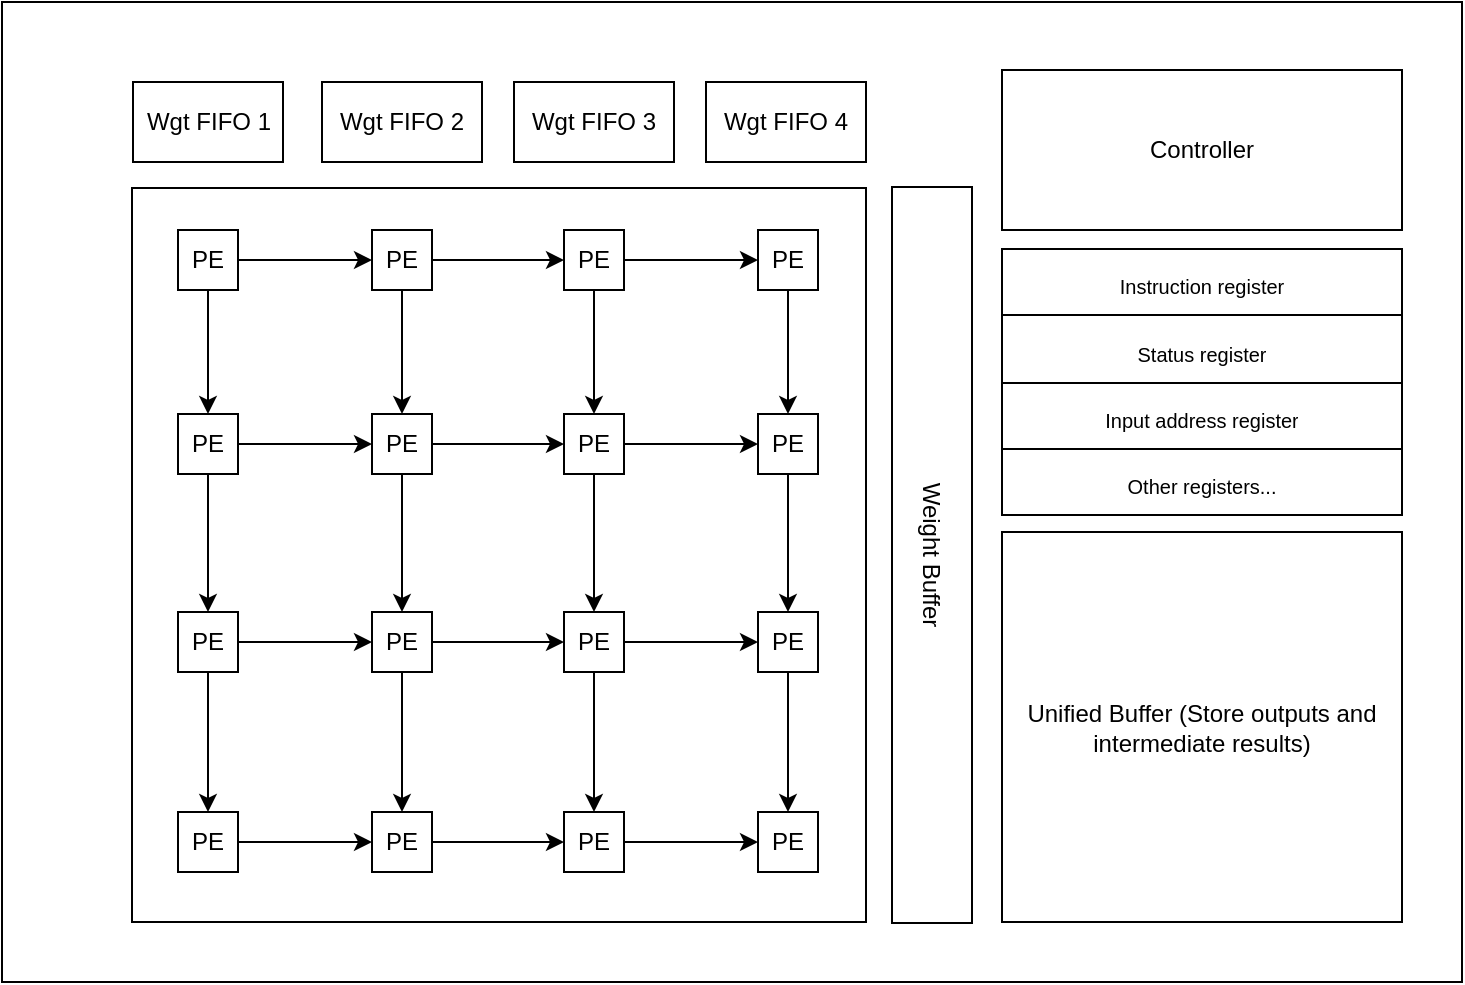 <mxfile version="23.1.2" type="github">
  <diagram name="Page-1" id="kObWJj5i_zT9LaBl0vDd">
    <mxGraphModel dx="1587" dy="1135" grid="1" gridSize="10" guides="1" tooltips="1" connect="1" arrows="1" fold="1" page="1" pageScale="1" pageWidth="850" pageHeight="1100" math="0" shadow="0">
      <root>
        <mxCell id="0" />
        <mxCell id="1" parent="0" />
        <mxCell id="RmzyCrjycOw2henDT9Kv-1" value="" style="rounded=0;whiteSpace=wrap;html=1;" vertex="1" parent="1">
          <mxGeometry x="-10" y="60" width="730" height="490" as="geometry" />
        </mxCell>
        <mxCell id="RmzyCrjycOw2henDT9Kv-2" value="" style="whiteSpace=wrap;html=1;aspect=fixed;shadow=0;" vertex="1" parent="1">
          <mxGeometry x="55" y="153" width="367" height="367" as="geometry" />
        </mxCell>
        <mxCell id="RmzyCrjycOw2henDT9Kv-3" value="PE" style="whiteSpace=wrap;html=1;aspect=fixed;" vertex="1" parent="1">
          <mxGeometry x="368" y="465" width="30" height="30" as="geometry" />
        </mxCell>
        <mxCell id="RmzyCrjycOw2henDT9Kv-4" style="edgeStyle=orthogonalEdgeStyle;rounded=0;orthogonalLoop=1;jettySize=auto;html=1;entryX=0;entryY=0.5;entryDx=0;entryDy=0;" edge="1" parent="1" source="RmzyCrjycOw2henDT9Kv-5" target="RmzyCrjycOw2henDT9Kv-3">
          <mxGeometry relative="1" as="geometry" />
        </mxCell>
        <mxCell id="RmzyCrjycOw2henDT9Kv-5" value="PE" style="whiteSpace=wrap;html=1;aspect=fixed;" vertex="1" parent="1">
          <mxGeometry x="271" y="465" width="30" height="30" as="geometry" />
        </mxCell>
        <mxCell id="RmzyCrjycOw2henDT9Kv-6" style="edgeStyle=orthogonalEdgeStyle;rounded=0;orthogonalLoop=1;jettySize=auto;html=1;entryX=0;entryY=0.5;entryDx=0;entryDy=0;" edge="1" parent="1" source="RmzyCrjycOw2henDT9Kv-7" target="RmzyCrjycOw2henDT9Kv-5">
          <mxGeometry relative="1" as="geometry" />
        </mxCell>
        <mxCell id="RmzyCrjycOw2henDT9Kv-7" value="PE" style="whiteSpace=wrap;html=1;aspect=fixed;" vertex="1" parent="1">
          <mxGeometry x="175" y="465" width="30" height="30" as="geometry" />
        </mxCell>
        <mxCell id="RmzyCrjycOw2henDT9Kv-8" style="edgeStyle=orthogonalEdgeStyle;rounded=0;orthogonalLoop=1;jettySize=auto;html=1;entryX=0;entryY=0.5;entryDx=0;entryDy=0;" edge="1" parent="1" source="RmzyCrjycOw2henDT9Kv-9" target="RmzyCrjycOw2henDT9Kv-7">
          <mxGeometry relative="1" as="geometry" />
        </mxCell>
        <mxCell id="RmzyCrjycOw2henDT9Kv-9" value="PE" style="whiteSpace=wrap;html=1;aspect=fixed;" vertex="1" parent="1">
          <mxGeometry x="78" y="465" width="30" height="30" as="geometry" />
        </mxCell>
        <mxCell id="RmzyCrjycOw2henDT9Kv-10" style="edgeStyle=orthogonalEdgeStyle;rounded=0;orthogonalLoop=1;jettySize=auto;html=1;" edge="1" parent="1" source="RmzyCrjycOw2henDT9Kv-12" target="RmzyCrjycOw2henDT9Kv-15">
          <mxGeometry relative="1" as="geometry" />
        </mxCell>
        <mxCell id="RmzyCrjycOw2henDT9Kv-11" style="edgeStyle=orthogonalEdgeStyle;rounded=0;orthogonalLoop=1;jettySize=auto;html=1;entryX=0.5;entryY=0;entryDx=0;entryDy=0;" edge="1" parent="1" source="RmzyCrjycOw2henDT9Kv-12" target="RmzyCrjycOw2henDT9Kv-9">
          <mxGeometry relative="1" as="geometry" />
        </mxCell>
        <mxCell id="RmzyCrjycOw2henDT9Kv-12" value="PE" style="whiteSpace=wrap;html=1;aspect=fixed;" vertex="1" parent="1">
          <mxGeometry x="78" y="365" width="30" height="30" as="geometry" />
        </mxCell>
        <mxCell id="RmzyCrjycOw2henDT9Kv-13" style="edgeStyle=orthogonalEdgeStyle;rounded=0;orthogonalLoop=1;jettySize=auto;html=1;entryX=0;entryY=0.5;entryDx=0;entryDy=0;" edge="1" parent="1" source="RmzyCrjycOw2henDT9Kv-15" target="RmzyCrjycOw2henDT9Kv-18">
          <mxGeometry relative="1" as="geometry" />
        </mxCell>
        <mxCell id="RmzyCrjycOw2henDT9Kv-14" style="edgeStyle=orthogonalEdgeStyle;rounded=0;orthogonalLoop=1;jettySize=auto;html=1;entryX=0.5;entryY=0;entryDx=0;entryDy=0;" edge="1" parent="1" source="RmzyCrjycOw2henDT9Kv-15" target="RmzyCrjycOw2henDT9Kv-7">
          <mxGeometry relative="1" as="geometry">
            <mxPoint x="190" y="461" as="targetPoint" />
          </mxGeometry>
        </mxCell>
        <mxCell id="RmzyCrjycOw2henDT9Kv-15" value="PE" style="whiteSpace=wrap;html=1;aspect=fixed;" vertex="1" parent="1">
          <mxGeometry x="175" y="365" width="30" height="30" as="geometry" />
        </mxCell>
        <mxCell id="RmzyCrjycOw2henDT9Kv-16" style="edgeStyle=orthogonalEdgeStyle;rounded=0;orthogonalLoop=1;jettySize=auto;html=1;entryX=0;entryY=0.5;entryDx=0;entryDy=0;" edge="1" parent="1" source="RmzyCrjycOw2henDT9Kv-18" target="RmzyCrjycOw2henDT9Kv-20">
          <mxGeometry relative="1" as="geometry" />
        </mxCell>
        <mxCell id="RmzyCrjycOw2henDT9Kv-17" style="edgeStyle=orthogonalEdgeStyle;rounded=0;orthogonalLoop=1;jettySize=auto;html=1;entryX=0.5;entryY=0;entryDx=0;entryDy=0;" edge="1" parent="1" source="RmzyCrjycOw2henDT9Kv-18" target="RmzyCrjycOw2henDT9Kv-5">
          <mxGeometry relative="1" as="geometry" />
        </mxCell>
        <mxCell id="RmzyCrjycOw2henDT9Kv-18" value="PE" style="whiteSpace=wrap;html=1;aspect=fixed;" vertex="1" parent="1">
          <mxGeometry x="271" y="365" width="30" height="30" as="geometry" />
        </mxCell>
        <mxCell id="RmzyCrjycOw2henDT9Kv-19" style="edgeStyle=orthogonalEdgeStyle;rounded=0;orthogonalLoop=1;jettySize=auto;html=1;entryX=0.5;entryY=0;entryDx=0;entryDy=0;" edge="1" parent="1" source="RmzyCrjycOw2henDT9Kv-20" target="RmzyCrjycOw2henDT9Kv-3">
          <mxGeometry relative="1" as="geometry" />
        </mxCell>
        <mxCell id="RmzyCrjycOw2henDT9Kv-20" value="PE" style="whiteSpace=wrap;html=1;aspect=fixed;" vertex="1" parent="1">
          <mxGeometry x="368" y="365" width="30" height="30" as="geometry" />
        </mxCell>
        <mxCell id="RmzyCrjycOw2henDT9Kv-21" style="edgeStyle=orthogonalEdgeStyle;rounded=0;orthogonalLoop=1;jettySize=auto;html=1;" edge="1" parent="1" source="RmzyCrjycOw2henDT9Kv-22" target="RmzyCrjycOw2henDT9Kv-20">
          <mxGeometry relative="1" as="geometry" />
        </mxCell>
        <mxCell id="RmzyCrjycOw2henDT9Kv-22" value="PE" style="whiteSpace=wrap;html=1;aspect=fixed;" vertex="1" parent="1">
          <mxGeometry x="368" y="266" width="30" height="30" as="geometry" />
        </mxCell>
        <mxCell id="RmzyCrjycOw2henDT9Kv-23" style="edgeStyle=orthogonalEdgeStyle;rounded=0;orthogonalLoop=1;jettySize=auto;html=1;entryX=0;entryY=0.5;entryDx=0;entryDy=0;" edge="1" parent="1" source="RmzyCrjycOw2henDT9Kv-25" target="RmzyCrjycOw2henDT9Kv-22">
          <mxGeometry relative="1" as="geometry" />
        </mxCell>
        <mxCell id="RmzyCrjycOw2henDT9Kv-24" style="edgeStyle=orthogonalEdgeStyle;rounded=0;orthogonalLoop=1;jettySize=auto;html=1;" edge="1" parent="1" source="RmzyCrjycOw2henDT9Kv-25" target="RmzyCrjycOw2henDT9Kv-18">
          <mxGeometry relative="1" as="geometry" />
        </mxCell>
        <mxCell id="RmzyCrjycOw2henDT9Kv-25" value="PE" style="whiteSpace=wrap;html=1;aspect=fixed;" vertex="1" parent="1">
          <mxGeometry x="271" y="266" width="30" height="30" as="geometry" />
        </mxCell>
        <mxCell id="RmzyCrjycOw2henDT9Kv-26" style="edgeStyle=orthogonalEdgeStyle;rounded=0;orthogonalLoop=1;jettySize=auto;html=1;entryX=0;entryY=0.5;entryDx=0;entryDy=0;" edge="1" parent="1" source="RmzyCrjycOw2henDT9Kv-28" target="RmzyCrjycOw2henDT9Kv-25">
          <mxGeometry relative="1" as="geometry" />
        </mxCell>
        <mxCell id="RmzyCrjycOw2henDT9Kv-27" style="edgeStyle=orthogonalEdgeStyle;rounded=0;orthogonalLoop=1;jettySize=auto;html=1;entryX=0.5;entryY=0;entryDx=0;entryDy=0;" edge="1" parent="1" source="RmzyCrjycOw2henDT9Kv-28" target="RmzyCrjycOw2henDT9Kv-15">
          <mxGeometry relative="1" as="geometry" />
        </mxCell>
        <mxCell id="RmzyCrjycOw2henDT9Kv-28" value="PE" style="whiteSpace=wrap;html=1;aspect=fixed;" vertex="1" parent="1">
          <mxGeometry x="175" y="266" width="30" height="30" as="geometry" />
        </mxCell>
        <mxCell id="RmzyCrjycOw2henDT9Kv-29" style="edgeStyle=orthogonalEdgeStyle;rounded=0;orthogonalLoop=1;jettySize=auto;html=1;entryX=0;entryY=0.5;entryDx=0;entryDy=0;" edge="1" parent="1" source="RmzyCrjycOw2henDT9Kv-31" target="RmzyCrjycOw2henDT9Kv-28">
          <mxGeometry relative="1" as="geometry" />
        </mxCell>
        <mxCell id="RmzyCrjycOw2henDT9Kv-30" style="edgeStyle=orthogonalEdgeStyle;rounded=0;orthogonalLoop=1;jettySize=auto;html=1;entryX=0.5;entryY=0;entryDx=0;entryDy=0;" edge="1" parent="1" source="RmzyCrjycOw2henDT9Kv-31" target="RmzyCrjycOw2henDT9Kv-12">
          <mxGeometry relative="1" as="geometry" />
        </mxCell>
        <mxCell id="RmzyCrjycOw2henDT9Kv-31" value="PE" style="whiteSpace=wrap;html=1;aspect=fixed;" vertex="1" parent="1">
          <mxGeometry x="78" y="266" width="30" height="30" as="geometry" />
        </mxCell>
        <mxCell id="RmzyCrjycOw2henDT9Kv-32" style="edgeStyle=orthogonalEdgeStyle;rounded=0;orthogonalLoop=1;jettySize=auto;html=1;entryX=0;entryY=0.5;entryDx=0;entryDy=0;" edge="1" parent="1" source="RmzyCrjycOw2henDT9Kv-34" target="RmzyCrjycOw2henDT9Kv-37">
          <mxGeometry relative="1" as="geometry" />
        </mxCell>
        <mxCell id="RmzyCrjycOw2henDT9Kv-33" style="edgeStyle=orthogonalEdgeStyle;rounded=0;orthogonalLoop=1;jettySize=auto;html=1;entryX=0.5;entryY=0;entryDx=0;entryDy=0;" edge="1" parent="1" source="RmzyCrjycOw2henDT9Kv-34" target="RmzyCrjycOw2henDT9Kv-31">
          <mxGeometry relative="1" as="geometry" />
        </mxCell>
        <mxCell id="RmzyCrjycOw2henDT9Kv-34" value="PE" style="whiteSpace=wrap;html=1;aspect=fixed;" vertex="1" parent="1">
          <mxGeometry x="78" y="174" width="30" height="30" as="geometry" />
        </mxCell>
        <mxCell id="RmzyCrjycOw2henDT9Kv-35" style="edgeStyle=orthogonalEdgeStyle;rounded=0;orthogonalLoop=1;jettySize=auto;html=1;entryX=0;entryY=0.5;entryDx=0;entryDy=0;" edge="1" parent="1" source="RmzyCrjycOw2henDT9Kv-37" target="RmzyCrjycOw2henDT9Kv-40">
          <mxGeometry relative="1" as="geometry" />
        </mxCell>
        <mxCell id="RmzyCrjycOw2henDT9Kv-36" style="edgeStyle=orthogonalEdgeStyle;rounded=0;orthogonalLoop=1;jettySize=auto;html=1;entryX=0.5;entryY=0;entryDx=0;entryDy=0;" edge="1" parent="1" source="RmzyCrjycOw2henDT9Kv-37" target="RmzyCrjycOw2henDT9Kv-28">
          <mxGeometry relative="1" as="geometry" />
        </mxCell>
        <mxCell id="RmzyCrjycOw2henDT9Kv-37" value="PE" style="whiteSpace=wrap;html=1;aspect=fixed;" vertex="1" parent="1">
          <mxGeometry x="175" y="174" width="30" height="30" as="geometry" />
        </mxCell>
        <mxCell id="RmzyCrjycOw2henDT9Kv-38" style="edgeStyle=orthogonalEdgeStyle;rounded=0;orthogonalLoop=1;jettySize=auto;html=1;entryX=0;entryY=0.5;entryDx=0;entryDy=0;" edge="1" parent="1" source="RmzyCrjycOw2henDT9Kv-40" target="RmzyCrjycOw2henDT9Kv-42">
          <mxGeometry relative="1" as="geometry" />
        </mxCell>
        <mxCell id="RmzyCrjycOw2henDT9Kv-39" style="edgeStyle=orthogonalEdgeStyle;rounded=0;orthogonalLoop=1;jettySize=auto;html=1;entryX=0.5;entryY=0;entryDx=0;entryDy=0;" edge="1" parent="1" source="RmzyCrjycOw2henDT9Kv-40" target="RmzyCrjycOw2henDT9Kv-25">
          <mxGeometry relative="1" as="geometry" />
        </mxCell>
        <mxCell id="RmzyCrjycOw2henDT9Kv-40" value="PE" style="whiteSpace=wrap;html=1;aspect=fixed;" vertex="1" parent="1">
          <mxGeometry x="271" y="174" width="30" height="30" as="geometry" />
        </mxCell>
        <mxCell id="RmzyCrjycOw2henDT9Kv-41" style="edgeStyle=orthogonalEdgeStyle;rounded=0;orthogonalLoop=1;jettySize=auto;html=1;" edge="1" parent="1" source="RmzyCrjycOw2henDT9Kv-42" target="RmzyCrjycOw2henDT9Kv-22">
          <mxGeometry relative="1" as="geometry" />
        </mxCell>
        <mxCell id="RmzyCrjycOw2henDT9Kv-42" value="PE" style="whiteSpace=wrap;html=1;aspect=fixed;" vertex="1" parent="1">
          <mxGeometry x="368" y="174" width="30" height="30" as="geometry" />
        </mxCell>
        <mxCell id="RmzyCrjycOw2henDT9Kv-43" value="Wgt FIFO 1" style="rounded=0;whiteSpace=wrap;html=1;" vertex="1" parent="1">
          <mxGeometry x="55.5" y="100" width="75" height="40" as="geometry" />
        </mxCell>
        <mxCell id="RmzyCrjycOw2henDT9Kv-44" value="Unified Buffer (Store outputs and intermediate results)" style="rounded=0;whiteSpace=wrap;html=1;" vertex="1" parent="1">
          <mxGeometry x="490" y="325" width="200" height="195" as="geometry" />
        </mxCell>
        <mxCell id="RmzyCrjycOw2henDT9Kv-45" value="Weight Buffer" style="rounded=0;whiteSpace=wrap;html=1;rotation=90;" vertex="1" parent="1">
          <mxGeometry x="271" y="316.5" width="368" height="40" as="geometry" />
        </mxCell>
        <mxCell id="RmzyCrjycOw2henDT9Kv-46" value="Controller" style="rounded=0;whiteSpace=wrap;html=1;" vertex="1" parent="1">
          <mxGeometry x="490" y="94" width="200" height="80" as="geometry" />
        </mxCell>
        <mxCell id="RmzyCrjycOw2henDT9Kv-47" value="" style="shape=table;startSize=0;container=1;collapsible=0;childLayout=tableLayout;fontSize=16;" vertex="1" parent="1">
          <mxGeometry x="490" y="183.5" width="200" height="133" as="geometry" />
        </mxCell>
        <mxCell id="RmzyCrjycOw2henDT9Kv-48" value="" style="shape=tableRow;horizontal=0;startSize=0;swimlaneHead=0;swimlaneBody=0;strokeColor=inherit;top=0;left=0;bottom=0;right=0;collapsible=0;dropTarget=0;fillColor=none;points=[[0,0.5],[1,0.5]];portConstraint=eastwest;fontSize=16;" vertex="1" parent="RmzyCrjycOw2henDT9Kv-47">
          <mxGeometry width="200" height="33" as="geometry" />
        </mxCell>
        <mxCell id="RmzyCrjycOw2henDT9Kv-49" value="&lt;font style=&quot;font-size: 10px;&quot;&gt;Instruction register&lt;/font&gt;" style="shape=partialRectangle;html=1;whiteSpace=wrap;connectable=0;strokeColor=inherit;overflow=hidden;fillColor=none;top=0;left=0;bottom=0;right=0;pointerEvents=1;fontSize=16;" vertex="1" parent="RmzyCrjycOw2henDT9Kv-48">
          <mxGeometry width="200" height="33" as="geometry">
            <mxRectangle width="200" height="33" as="alternateBounds" />
          </mxGeometry>
        </mxCell>
        <mxCell id="RmzyCrjycOw2henDT9Kv-50" value="" style="shape=tableRow;horizontal=0;startSize=0;swimlaneHead=0;swimlaneBody=0;strokeColor=inherit;top=0;left=0;bottom=0;right=0;collapsible=0;dropTarget=0;fillColor=none;points=[[0,0.5],[1,0.5]];portConstraint=eastwest;fontSize=16;" vertex="1" parent="RmzyCrjycOw2henDT9Kv-47">
          <mxGeometry y="33" width="200" height="34" as="geometry" />
        </mxCell>
        <mxCell id="RmzyCrjycOw2henDT9Kv-51" value="&lt;font style=&quot;font-size: 10px;&quot;&gt;&lt;font style=&quot;font-size: 10px;&quot;&gt;Status&amp;nbsp;&lt;/font&gt;register&lt;/font&gt;" style="shape=partialRectangle;html=1;whiteSpace=wrap;connectable=0;strokeColor=inherit;overflow=hidden;fillColor=none;top=0;left=0;bottom=0;right=0;pointerEvents=1;fontSize=16;" vertex="1" parent="RmzyCrjycOw2henDT9Kv-50">
          <mxGeometry width="200" height="34" as="geometry">
            <mxRectangle width="200" height="34" as="alternateBounds" />
          </mxGeometry>
        </mxCell>
        <mxCell id="RmzyCrjycOw2henDT9Kv-52" style="shape=tableRow;horizontal=0;startSize=0;swimlaneHead=0;swimlaneBody=0;strokeColor=inherit;top=0;left=0;bottom=0;right=0;collapsible=0;dropTarget=0;fillColor=none;points=[[0,0.5],[1,0.5]];portConstraint=eastwest;fontSize=16;" vertex="1" parent="RmzyCrjycOw2henDT9Kv-47">
          <mxGeometry y="67" width="200" height="33" as="geometry" />
        </mxCell>
        <mxCell id="RmzyCrjycOw2henDT9Kv-53" value="&lt;span style=&quot;font-size: 10px;&quot;&gt;Input address register&lt;/span&gt;" style="shape=partialRectangle;html=1;whiteSpace=wrap;connectable=0;strokeColor=inherit;overflow=hidden;fillColor=none;top=0;left=0;bottom=0;right=0;pointerEvents=1;fontSize=16;" vertex="1" parent="RmzyCrjycOw2henDT9Kv-52">
          <mxGeometry width="200" height="33" as="geometry">
            <mxRectangle width="200" height="33" as="alternateBounds" />
          </mxGeometry>
        </mxCell>
        <mxCell id="RmzyCrjycOw2henDT9Kv-54" style="shape=tableRow;horizontal=0;startSize=0;swimlaneHead=0;swimlaneBody=0;strokeColor=inherit;top=0;left=0;bottom=0;right=0;collapsible=0;dropTarget=0;fillColor=none;points=[[0,0.5],[1,0.5]];portConstraint=eastwest;fontSize=16;" vertex="1" parent="RmzyCrjycOw2henDT9Kv-47">
          <mxGeometry y="100" width="200" height="33" as="geometry" />
        </mxCell>
        <mxCell id="RmzyCrjycOw2henDT9Kv-55" value="&lt;font style=&quot;font-size: 10px;&quot;&gt;Other registers...&lt;/font&gt;" style="shape=partialRectangle;html=1;whiteSpace=wrap;connectable=0;strokeColor=inherit;overflow=hidden;fillColor=none;top=0;left=0;bottom=0;right=0;pointerEvents=1;fontSize=16;" vertex="1" parent="RmzyCrjycOw2henDT9Kv-54">
          <mxGeometry width="200" height="33" as="geometry">
            <mxRectangle width="200" height="33" as="alternateBounds" />
          </mxGeometry>
        </mxCell>
        <mxCell id="RmzyCrjycOw2henDT9Kv-56" value="Wgt FIFO 2" style="rounded=0;whiteSpace=wrap;html=1;" vertex="1" parent="1">
          <mxGeometry x="150" y="100" width="80" height="40" as="geometry" />
        </mxCell>
        <mxCell id="RmzyCrjycOw2henDT9Kv-57" value="Wgt FIFO 3" style="rounded=0;whiteSpace=wrap;html=1;" vertex="1" parent="1">
          <mxGeometry x="246" y="100" width="80" height="40" as="geometry" />
        </mxCell>
        <mxCell id="RmzyCrjycOw2henDT9Kv-58" value="Wgt FIFO 4" style="rounded=0;whiteSpace=wrap;html=1;" vertex="1" parent="1">
          <mxGeometry x="342" y="100" width="80" height="40" as="geometry" />
        </mxCell>
      </root>
    </mxGraphModel>
  </diagram>
</mxfile>
